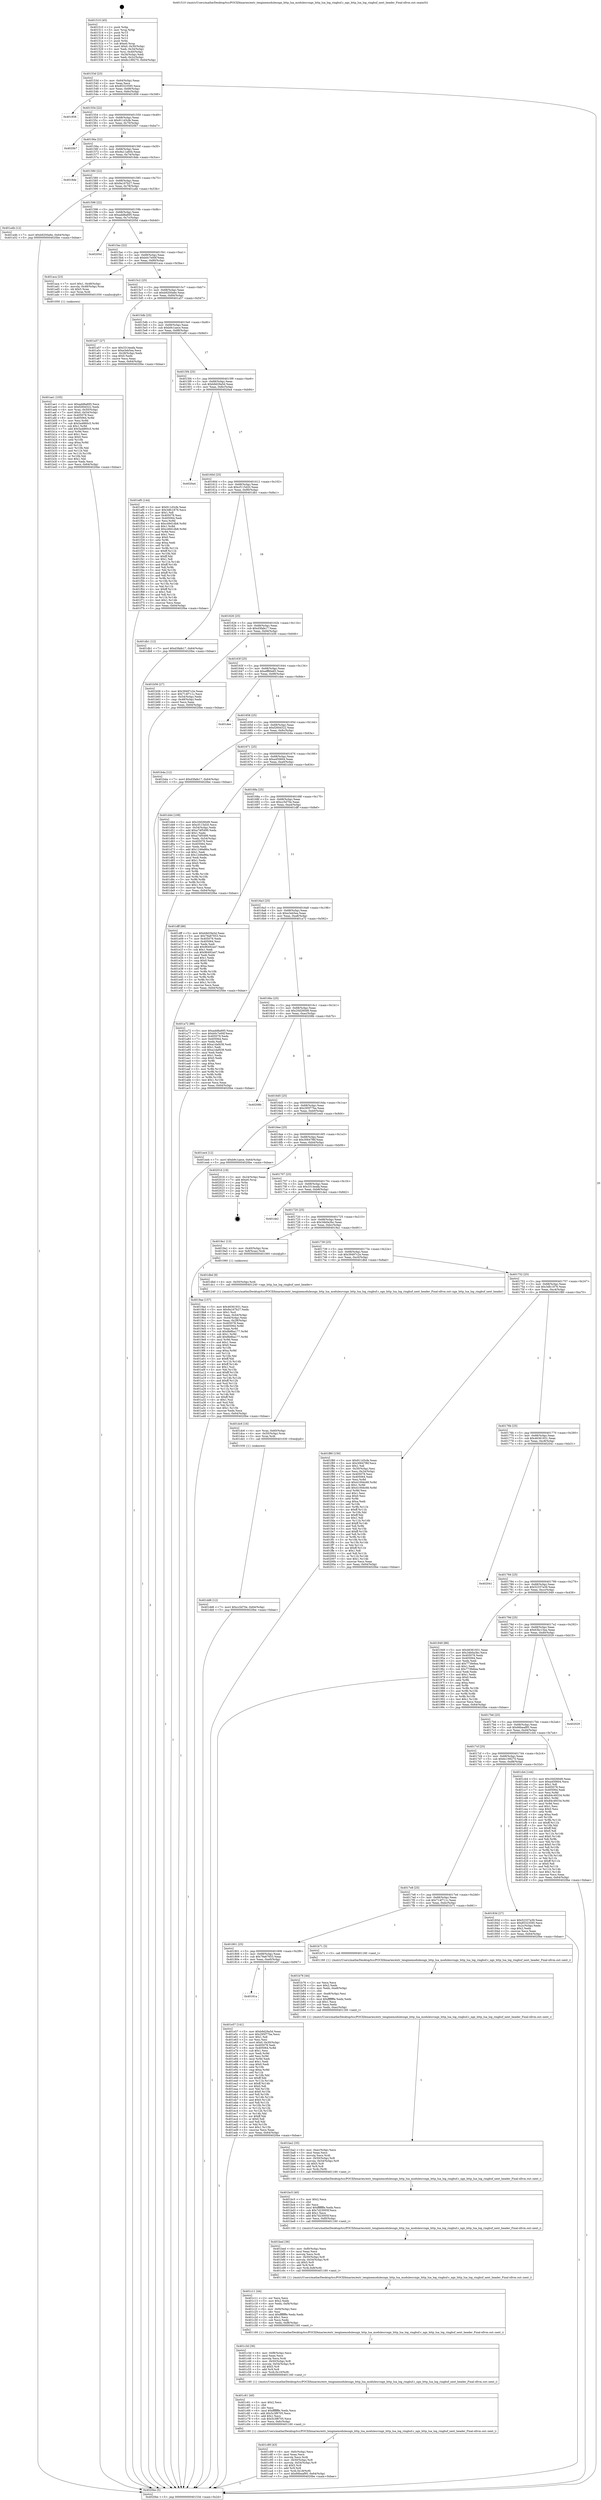 digraph "0x401510" {
  label = "0x401510 (/mnt/c/Users/mathe/Desktop/tcc/POCII/binaries/extr_tenginemodulesngx_http_lua_modulesrcngx_http_lua_log_ringbuf.c_ngx_http_lua_log_ringbuf_next_header_Final-ollvm.out::main(0))"
  labelloc = "t"
  node[shape=record]

  Entry [label="",width=0.3,height=0.3,shape=circle,fillcolor=black,style=filled]
  "0x40153d" [label="{
     0x40153d [23]\l
     | [instrs]\l
     &nbsp;&nbsp;0x40153d \<+3\>: mov -0x64(%rbp),%eax\l
     &nbsp;&nbsp;0x401540 \<+2\>: mov %eax,%ecx\l
     &nbsp;&nbsp;0x401542 \<+6\>: sub $0x85323595,%ecx\l
     &nbsp;&nbsp;0x401548 \<+3\>: mov %eax,-0x68(%rbp)\l
     &nbsp;&nbsp;0x40154b \<+3\>: mov %ecx,-0x6c(%rbp)\l
     &nbsp;&nbsp;0x40154e \<+6\>: je 0000000000401858 \<main+0x348\>\l
  }"]
  "0x401858" [label="{
     0x401858\l
  }", style=dashed]
  "0x401554" [label="{
     0x401554 [22]\l
     | [instrs]\l
     &nbsp;&nbsp;0x401554 \<+5\>: jmp 0000000000401559 \<main+0x49\>\l
     &nbsp;&nbsp;0x401559 \<+3\>: mov -0x68(%rbp),%eax\l
     &nbsp;&nbsp;0x40155c \<+5\>: sub $0x911d3cfe,%eax\l
     &nbsp;&nbsp;0x401561 \<+3\>: mov %eax,-0x70(%rbp)\l
     &nbsp;&nbsp;0x401564 \<+6\>: je 00000000004020b7 \<main+0xba7\>\l
  }"]
  Exit [label="",width=0.3,height=0.3,shape=circle,fillcolor=black,style=filled,peripheries=2]
  "0x4020b7" [label="{
     0x4020b7\l
  }", style=dashed]
  "0x40156a" [label="{
     0x40156a [22]\l
     | [instrs]\l
     &nbsp;&nbsp;0x40156a \<+5\>: jmp 000000000040156f \<main+0x5f\>\l
     &nbsp;&nbsp;0x40156f \<+3\>: mov -0x68(%rbp),%eax\l
     &nbsp;&nbsp;0x401572 \<+5\>: sub $0x9a11a604,%eax\l
     &nbsp;&nbsp;0x401577 \<+3\>: mov %eax,-0x74(%rbp)\l
     &nbsp;&nbsp;0x40157a \<+6\>: je 00000000004018de \<main+0x3ce\>\l
  }"]
  "0x40181a" [label="{
     0x40181a\l
  }", style=dashed]
  "0x4018de" [label="{
     0x4018de\l
  }", style=dashed]
  "0x401580" [label="{
     0x401580 [22]\l
     | [instrs]\l
     &nbsp;&nbsp;0x401580 \<+5\>: jmp 0000000000401585 \<main+0x75\>\l
     &nbsp;&nbsp;0x401585 \<+3\>: mov -0x68(%rbp),%eax\l
     &nbsp;&nbsp;0x401588 \<+5\>: sub $0x9a167b27,%eax\l
     &nbsp;&nbsp;0x40158d \<+3\>: mov %eax,-0x78(%rbp)\l
     &nbsp;&nbsp;0x401590 \<+6\>: je 0000000000401a4b \<main+0x53b\>\l
  }"]
  "0x401e57" [label="{
     0x401e57 [141]\l
     | [instrs]\l
     &nbsp;&nbsp;0x401e57 \<+5\>: mov $0xb9d29a5d,%eax\l
     &nbsp;&nbsp;0x401e5c \<+5\>: mov $0x295f77ba,%ecx\l
     &nbsp;&nbsp;0x401e61 \<+2\>: mov $0x1,%dl\l
     &nbsp;&nbsp;0x401e63 \<+2\>: xor %esi,%esi\l
     &nbsp;&nbsp;0x401e65 \<+7\>: movl $0x0,-0x30(%rbp)\l
     &nbsp;&nbsp;0x401e6c \<+7\>: mov 0x405078,%edi\l
     &nbsp;&nbsp;0x401e73 \<+8\>: mov 0x405064,%r8d\l
     &nbsp;&nbsp;0x401e7b \<+3\>: sub $0x1,%esi\l
     &nbsp;&nbsp;0x401e7e \<+3\>: mov %edi,%r9d\l
     &nbsp;&nbsp;0x401e81 \<+3\>: add %esi,%r9d\l
     &nbsp;&nbsp;0x401e84 \<+4\>: imul %r9d,%edi\l
     &nbsp;&nbsp;0x401e88 \<+3\>: and $0x1,%edi\l
     &nbsp;&nbsp;0x401e8b \<+3\>: cmp $0x0,%edi\l
     &nbsp;&nbsp;0x401e8e \<+4\>: sete %r10b\l
     &nbsp;&nbsp;0x401e92 \<+4\>: cmp $0xa,%r8d\l
     &nbsp;&nbsp;0x401e96 \<+4\>: setl %r11b\l
     &nbsp;&nbsp;0x401e9a \<+3\>: mov %r10b,%bl\l
     &nbsp;&nbsp;0x401e9d \<+3\>: xor $0xff,%bl\l
     &nbsp;&nbsp;0x401ea0 \<+3\>: mov %r11b,%r14b\l
     &nbsp;&nbsp;0x401ea3 \<+4\>: xor $0xff,%r14b\l
     &nbsp;&nbsp;0x401ea7 \<+3\>: xor $0x0,%dl\l
     &nbsp;&nbsp;0x401eaa \<+3\>: mov %bl,%r15b\l
     &nbsp;&nbsp;0x401ead \<+4\>: and $0x0,%r15b\l
     &nbsp;&nbsp;0x401eb1 \<+3\>: and %dl,%r10b\l
     &nbsp;&nbsp;0x401eb4 \<+3\>: mov %r14b,%r12b\l
     &nbsp;&nbsp;0x401eb7 \<+4\>: and $0x0,%r12b\l
     &nbsp;&nbsp;0x401ebb \<+3\>: and %dl,%r11b\l
     &nbsp;&nbsp;0x401ebe \<+3\>: or %r10b,%r15b\l
     &nbsp;&nbsp;0x401ec1 \<+3\>: or %r11b,%r12b\l
     &nbsp;&nbsp;0x401ec4 \<+3\>: xor %r12b,%r15b\l
     &nbsp;&nbsp;0x401ec7 \<+3\>: or %r14b,%bl\l
     &nbsp;&nbsp;0x401eca \<+3\>: xor $0xff,%bl\l
     &nbsp;&nbsp;0x401ecd \<+3\>: or $0x0,%dl\l
     &nbsp;&nbsp;0x401ed0 \<+2\>: and %dl,%bl\l
     &nbsp;&nbsp;0x401ed2 \<+3\>: or %bl,%r15b\l
     &nbsp;&nbsp;0x401ed5 \<+4\>: test $0x1,%r15b\l
     &nbsp;&nbsp;0x401ed9 \<+3\>: cmovne %ecx,%eax\l
     &nbsp;&nbsp;0x401edc \<+3\>: mov %eax,-0x64(%rbp)\l
     &nbsp;&nbsp;0x401edf \<+5\>: jmp 00000000004020be \<main+0xbae\>\l
  }"]
  "0x401a4b" [label="{
     0x401a4b [12]\l
     | [instrs]\l
     &nbsp;&nbsp;0x401a4b \<+7\>: movl $0xb9200a6e,-0x64(%rbp)\l
     &nbsp;&nbsp;0x401a52 \<+5\>: jmp 00000000004020be \<main+0xbae\>\l
  }"]
  "0x401596" [label="{
     0x401596 [22]\l
     | [instrs]\l
     &nbsp;&nbsp;0x401596 \<+5\>: jmp 000000000040159b \<main+0x8b\>\l
     &nbsp;&nbsp;0x40159b \<+3\>: mov -0x68(%rbp),%eax\l
     &nbsp;&nbsp;0x40159e \<+5\>: sub $0xadd8a695,%eax\l
     &nbsp;&nbsp;0x4015a3 \<+3\>: mov %eax,-0x7c(%rbp)\l
     &nbsp;&nbsp;0x4015a6 \<+6\>: je 000000000040205d \<main+0xb4d\>\l
  }"]
  "0x401dd6" [label="{
     0x401dd6 [12]\l
     | [instrs]\l
     &nbsp;&nbsp;0x401dd6 \<+7\>: movl $0xcc5d70e,-0x64(%rbp)\l
     &nbsp;&nbsp;0x401ddd \<+5\>: jmp 00000000004020be \<main+0xbae\>\l
  }"]
  "0x40205d" [label="{
     0x40205d\l
  }", style=dashed]
  "0x4015ac" [label="{
     0x4015ac [22]\l
     | [instrs]\l
     &nbsp;&nbsp;0x4015ac \<+5\>: jmp 00000000004015b1 \<main+0xa1\>\l
     &nbsp;&nbsp;0x4015b1 \<+3\>: mov -0x68(%rbp),%eax\l
     &nbsp;&nbsp;0x4015b4 \<+5\>: sub $0xb0c7e00f,%eax\l
     &nbsp;&nbsp;0x4015b9 \<+3\>: mov %eax,-0x80(%rbp)\l
     &nbsp;&nbsp;0x4015bc \<+6\>: je 0000000000401aca \<main+0x5ba\>\l
  }"]
  "0x401dc6" [label="{
     0x401dc6 [16]\l
     | [instrs]\l
     &nbsp;&nbsp;0x401dc6 \<+4\>: mov %rax,-0x60(%rbp)\l
     &nbsp;&nbsp;0x401dca \<+4\>: mov -0x50(%rbp),%rax\l
     &nbsp;&nbsp;0x401dce \<+3\>: mov %rax,%rdi\l
     &nbsp;&nbsp;0x401dd1 \<+5\>: call 0000000000401030 \<free@plt\>\l
     | [calls]\l
     &nbsp;&nbsp;0x401030 \{1\} (unknown)\l
  }"]
  "0x401aca" [label="{
     0x401aca [23]\l
     | [instrs]\l
     &nbsp;&nbsp;0x401aca \<+7\>: movl $0x1,-0x48(%rbp)\l
     &nbsp;&nbsp;0x401ad1 \<+4\>: movslq -0x48(%rbp),%rax\l
     &nbsp;&nbsp;0x401ad5 \<+4\>: shl $0x5,%rax\l
     &nbsp;&nbsp;0x401ad9 \<+3\>: mov %rax,%rdi\l
     &nbsp;&nbsp;0x401adc \<+5\>: call 0000000000401050 \<malloc@plt\>\l
     | [calls]\l
     &nbsp;&nbsp;0x401050 \{1\} (unknown)\l
  }"]
  "0x4015c2" [label="{
     0x4015c2 [25]\l
     | [instrs]\l
     &nbsp;&nbsp;0x4015c2 \<+5\>: jmp 00000000004015c7 \<main+0xb7\>\l
     &nbsp;&nbsp;0x4015c7 \<+3\>: mov -0x68(%rbp),%eax\l
     &nbsp;&nbsp;0x4015ca \<+5\>: sub $0xb9200a6e,%eax\l
     &nbsp;&nbsp;0x4015cf \<+6\>: mov %eax,-0x84(%rbp)\l
     &nbsp;&nbsp;0x4015d5 \<+6\>: je 0000000000401a57 \<main+0x547\>\l
  }"]
  "0x401c89" [label="{
     0x401c89 [43]\l
     | [instrs]\l
     &nbsp;&nbsp;0x401c89 \<+6\>: mov -0xfc(%rbp),%ecx\l
     &nbsp;&nbsp;0x401c8f \<+3\>: imul %eax,%ecx\l
     &nbsp;&nbsp;0x401c92 \<+3\>: movslq %ecx,%rdi\l
     &nbsp;&nbsp;0x401c95 \<+4\>: mov -0x50(%rbp),%r8\l
     &nbsp;&nbsp;0x401c99 \<+4\>: movslq -0x54(%rbp),%r9\l
     &nbsp;&nbsp;0x401c9d \<+4\>: shl $0x5,%r9\l
     &nbsp;&nbsp;0x401ca1 \<+3\>: add %r9,%r8\l
     &nbsp;&nbsp;0x401ca4 \<+4\>: mov %rdi,0x18(%r8)\l
     &nbsp;&nbsp;0x401ca8 \<+7\>: movl $0x66beaf95,-0x64(%rbp)\l
     &nbsp;&nbsp;0x401caf \<+5\>: jmp 00000000004020be \<main+0xbae\>\l
  }"]
  "0x401a57" [label="{
     0x401a57 [27]\l
     | [instrs]\l
     &nbsp;&nbsp;0x401a57 \<+5\>: mov $0x3314eafa,%eax\l
     &nbsp;&nbsp;0x401a5c \<+5\>: mov $0xe3eb5ea,%ecx\l
     &nbsp;&nbsp;0x401a61 \<+3\>: mov -0x28(%rbp),%edx\l
     &nbsp;&nbsp;0x401a64 \<+3\>: cmp $0x0,%edx\l
     &nbsp;&nbsp;0x401a67 \<+3\>: cmove %ecx,%eax\l
     &nbsp;&nbsp;0x401a6a \<+3\>: mov %eax,-0x64(%rbp)\l
     &nbsp;&nbsp;0x401a6d \<+5\>: jmp 00000000004020be \<main+0xbae\>\l
  }"]
  "0x4015db" [label="{
     0x4015db [25]\l
     | [instrs]\l
     &nbsp;&nbsp;0x4015db \<+5\>: jmp 00000000004015e0 \<main+0xd0\>\l
     &nbsp;&nbsp;0x4015e0 \<+3\>: mov -0x68(%rbp),%eax\l
     &nbsp;&nbsp;0x4015e3 \<+5\>: sub $0xb9c1aece,%eax\l
     &nbsp;&nbsp;0x4015e8 \<+6\>: mov %eax,-0x88(%rbp)\l
     &nbsp;&nbsp;0x4015ee \<+6\>: je 0000000000401ef0 \<main+0x9e0\>\l
  }"]
  "0x401c61" [label="{
     0x401c61 [40]\l
     | [instrs]\l
     &nbsp;&nbsp;0x401c61 \<+5\>: mov $0x2,%ecx\l
     &nbsp;&nbsp;0x401c66 \<+1\>: cltd\l
     &nbsp;&nbsp;0x401c67 \<+2\>: idiv %ecx\l
     &nbsp;&nbsp;0x401c69 \<+6\>: imul $0xfffffffe,%edx,%ecx\l
     &nbsp;&nbsp;0x401c6f \<+6\>: add $0x5c3f8705,%ecx\l
     &nbsp;&nbsp;0x401c75 \<+3\>: add $0x1,%ecx\l
     &nbsp;&nbsp;0x401c78 \<+6\>: sub $0x5c3f8705,%ecx\l
     &nbsp;&nbsp;0x401c7e \<+6\>: mov %ecx,-0xfc(%rbp)\l
     &nbsp;&nbsp;0x401c84 \<+5\>: call 0000000000401160 \<next_i\>\l
     | [calls]\l
     &nbsp;&nbsp;0x401160 \{1\} (/mnt/c/Users/mathe/Desktop/tcc/POCII/binaries/extr_tenginemodulesngx_http_lua_modulesrcngx_http_lua_log_ringbuf.c_ngx_http_lua_log_ringbuf_next_header_Final-ollvm.out::next_i)\l
  }"]
  "0x401ef0" [label="{
     0x401ef0 [144]\l
     | [instrs]\l
     &nbsp;&nbsp;0x401ef0 \<+5\>: mov $0x911d3cfe,%eax\l
     &nbsp;&nbsp;0x401ef5 \<+5\>: mov $0x3dfc1876,%ecx\l
     &nbsp;&nbsp;0x401efa \<+2\>: mov $0x1,%dl\l
     &nbsp;&nbsp;0x401efc \<+7\>: mov 0x405078,%esi\l
     &nbsp;&nbsp;0x401f03 \<+7\>: mov 0x405064,%edi\l
     &nbsp;&nbsp;0x401f0a \<+3\>: mov %esi,%r8d\l
     &nbsp;&nbsp;0x401f0d \<+7\>: sub $0xc49d1db8,%r8d\l
     &nbsp;&nbsp;0x401f14 \<+4\>: sub $0x1,%r8d\l
     &nbsp;&nbsp;0x401f18 \<+7\>: add $0xc49d1db8,%r8d\l
     &nbsp;&nbsp;0x401f1f \<+4\>: imul %r8d,%esi\l
     &nbsp;&nbsp;0x401f23 \<+3\>: and $0x1,%esi\l
     &nbsp;&nbsp;0x401f26 \<+3\>: cmp $0x0,%esi\l
     &nbsp;&nbsp;0x401f29 \<+4\>: sete %r9b\l
     &nbsp;&nbsp;0x401f2d \<+3\>: cmp $0xa,%edi\l
     &nbsp;&nbsp;0x401f30 \<+4\>: setl %r10b\l
     &nbsp;&nbsp;0x401f34 \<+3\>: mov %r9b,%r11b\l
     &nbsp;&nbsp;0x401f37 \<+4\>: xor $0xff,%r11b\l
     &nbsp;&nbsp;0x401f3b \<+3\>: mov %r10b,%bl\l
     &nbsp;&nbsp;0x401f3e \<+3\>: xor $0xff,%bl\l
     &nbsp;&nbsp;0x401f41 \<+3\>: xor $0x1,%dl\l
     &nbsp;&nbsp;0x401f44 \<+3\>: mov %r11b,%r14b\l
     &nbsp;&nbsp;0x401f47 \<+4\>: and $0xff,%r14b\l
     &nbsp;&nbsp;0x401f4b \<+3\>: and %dl,%r9b\l
     &nbsp;&nbsp;0x401f4e \<+3\>: mov %bl,%r15b\l
     &nbsp;&nbsp;0x401f51 \<+4\>: and $0xff,%r15b\l
     &nbsp;&nbsp;0x401f55 \<+3\>: and %dl,%r10b\l
     &nbsp;&nbsp;0x401f58 \<+3\>: or %r9b,%r14b\l
     &nbsp;&nbsp;0x401f5b \<+3\>: or %r10b,%r15b\l
     &nbsp;&nbsp;0x401f5e \<+3\>: xor %r15b,%r14b\l
     &nbsp;&nbsp;0x401f61 \<+3\>: or %bl,%r11b\l
     &nbsp;&nbsp;0x401f64 \<+4\>: xor $0xff,%r11b\l
     &nbsp;&nbsp;0x401f68 \<+3\>: or $0x1,%dl\l
     &nbsp;&nbsp;0x401f6b \<+3\>: and %dl,%r11b\l
     &nbsp;&nbsp;0x401f6e \<+3\>: or %r11b,%r14b\l
     &nbsp;&nbsp;0x401f71 \<+4\>: test $0x1,%r14b\l
     &nbsp;&nbsp;0x401f75 \<+3\>: cmovne %ecx,%eax\l
     &nbsp;&nbsp;0x401f78 \<+3\>: mov %eax,-0x64(%rbp)\l
     &nbsp;&nbsp;0x401f7b \<+5\>: jmp 00000000004020be \<main+0xbae\>\l
  }"]
  "0x4015f4" [label="{
     0x4015f4 [25]\l
     | [instrs]\l
     &nbsp;&nbsp;0x4015f4 \<+5\>: jmp 00000000004015f9 \<main+0xe9\>\l
     &nbsp;&nbsp;0x4015f9 \<+3\>: mov -0x68(%rbp),%eax\l
     &nbsp;&nbsp;0x4015fc \<+5\>: sub $0xb9d29a5d,%eax\l
     &nbsp;&nbsp;0x401601 \<+6\>: mov %eax,-0x8c(%rbp)\l
     &nbsp;&nbsp;0x401607 \<+6\>: je 00000000004020a4 \<main+0xb94\>\l
  }"]
  "0x401c3d" [label="{
     0x401c3d [36]\l
     | [instrs]\l
     &nbsp;&nbsp;0x401c3d \<+6\>: mov -0xf8(%rbp),%ecx\l
     &nbsp;&nbsp;0x401c43 \<+3\>: imul %eax,%ecx\l
     &nbsp;&nbsp;0x401c46 \<+3\>: movslq %ecx,%rdi\l
     &nbsp;&nbsp;0x401c49 \<+4\>: mov -0x50(%rbp),%r8\l
     &nbsp;&nbsp;0x401c4d \<+4\>: movslq -0x54(%rbp),%r9\l
     &nbsp;&nbsp;0x401c51 \<+4\>: shl $0x5,%r9\l
     &nbsp;&nbsp;0x401c55 \<+3\>: add %r9,%r8\l
     &nbsp;&nbsp;0x401c58 \<+4\>: mov %rdi,0x10(%r8)\l
     &nbsp;&nbsp;0x401c5c \<+5\>: call 0000000000401160 \<next_i\>\l
     | [calls]\l
     &nbsp;&nbsp;0x401160 \{1\} (/mnt/c/Users/mathe/Desktop/tcc/POCII/binaries/extr_tenginemodulesngx_http_lua_modulesrcngx_http_lua_log_ringbuf.c_ngx_http_lua_log_ringbuf_next_header_Final-ollvm.out::next_i)\l
  }"]
  "0x4020a4" [label="{
     0x4020a4\l
  }", style=dashed]
  "0x40160d" [label="{
     0x40160d [25]\l
     | [instrs]\l
     &nbsp;&nbsp;0x40160d \<+5\>: jmp 0000000000401612 \<main+0x102\>\l
     &nbsp;&nbsp;0x401612 \<+3\>: mov -0x68(%rbp),%eax\l
     &nbsp;&nbsp;0x401615 \<+5\>: sub $0xcf115d20,%eax\l
     &nbsp;&nbsp;0x40161a \<+6\>: mov %eax,-0x90(%rbp)\l
     &nbsp;&nbsp;0x401620 \<+6\>: je 0000000000401db1 \<main+0x8a1\>\l
  }"]
  "0x401c11" [label="{
     0x401c11 [44]\l
     | [instrs]\l
     &nbsp;&nbsp;0x401c11 \<+2\>: xor %ecx,%ecx\l
     &nbsp;&nbsp;0x401c13 \<+5\>: mov $0x2,%edx\l
     &nbsp;&nbsp;0x401c18 \<+6\>: mov %edx,-0xf4(%rbp)\l
     &nbsp;&nbsp;0x401c1e \<+1\>: cltd\l
     &nbsp;&nbsp;0x401c1f \<+6\>: mov -0xf4(%rbp),%esi\l
     &nbsp;&nbsp;0x401c25 \<+2\>: idiv %esi\l
     &nbsp;&nbsp;0x401c27 \<+6\>: imul $0xfffffffe,%edx,%edx\l
     &nbsp;&nbsp;0x401c2d \<+3\>: sub $0x1,%ecx\l
     &nbsp;&nbsp;0x401c30 \<+2\>: sub %ecx,%edx\l
     &nbsp;&nbsp;0x401c32 \<+6\>: mov %edx,-0xf8(%rbp)\l
     &nbsp;&nbsp;0x401c38 \<+5\>: call 0000000000401160 \<next_i\>\l
     | [calls]\l
     &nbsp;&nbsp;0x401160 \{1\} (/mnt/c/Users/mathe/Desktop/tcc/POCII/binaries/extr_tenginemodulesngx_http_lua_modulesrcngx_http_lua_log_ringbuf.c_ngx_http_lua_log_ringbuf_next_header_Final-ollvm.out::next_i)\l
  }"]
  "0x401db1" [label="{
     0x401db1 [12]\l
     | [instrs]\l
     &nbsp;&nbsp;0x401db1 \<+7\>: movl $0xd3fafe17,-0x64(%rbp)\l
     &nbsp;&nbsp;0x401db8 \<+5\>: jmp 00000000004020be \<main+0xbae\>\l
  }"]
  "0x401626" [label="{
     0x401626 [25]\l
     | [instrs]\l
     &nbsp;&nbsp;0x401626 \<+5\>: jmp 000000000040162b \<main+0x11b\>\l
     &nbsp;&nbsp;0x40162b \<+3\>: mov -0x68(%rbp),%eax\l
     &nbsp;&nbsp;0x40162e \<+5\>: sub $0xd3fafe17,%eax\l
     &nbsp;&nbsp;0x401633 \<+6\>: mov %eax,-0x94(%rbp)\l
     &nbsp;&nbsp;0x401639 \<+6\>: je 0000000000401b56 \<main+0x646\>\l
  }"]
  "0x401bed" [label="{
     0x401bed [36]\l
     | [instrs]\l
     &nbsp;&nbsp;0x401bed \<+6\>: mov -0xf0(%rbp),%ecx\l
     &nbsp;&nbsp;0x401bf3 \<+3\>: imul %eax,%ecx\l
     &nbsp;&nbsp;0x401bf6 \<+3\>: movslq %ecx,%rdi\l
     &nbsp;&nbsp;0x401bf9 \<+4\>: mov -0x50(%rbp),%r8\l
     &nbsp;&nbsp;0x401bfd \<+4\>: movslq -0x54(%rbp),%r9\l
     &nbsp;&nbsp;0x401c01 \<+4\>: shl $0x5,%r9\l
     &nbsp;&nbsp;0x401c05 \<+3\>: add %r9,%r8\l
     &nbsp;&nbsp;0x401c08 \<+4\>: mov %rdi,0x8(%r8)\l
     &nbsp;&nbsp;0x401c0c \<+5\>: call 0000000000401160 \<next_i\>\l
     | [calls]\l
     &nbsp;&nbsp;0x401160 \{1\} (/mnt/c/Users/mathe/Desktop/tcc/POCII/binaries/extr_tenginemodulesngx_http_lua_modulesrcngx_http_lua_log_ringbuf.c_ngx_http_lua_log_ringbuf_next_header_Final-ollvm.out::next_i)\l
  }"]
  "0x401b56" [label="{
     0x401b56 [27]\l
     | [instrs]\l
     &nbsp;&nbsp;0x401b56 \<+5\>: mov $0x39497c2e,%eax\l
     &nbsp;&nbsp;0x401b5b \<+5\>: mov $0x714f711c,%ecx\l
     &nbsp;&nbsp;0x401b60 \<+3\>: mov -0x54(%rbp),%edx\l
     &nbsp;&nbsp;0x401b63 \<+3\>: cmp -0x48(%rbp),%edx\l
     &nbsp;&nbsp;0x401b66 \<+3\>: cmovl %ecx,%eax\l
     &nbsp;&nbsp;0x401b69 \<+3\>: mov %eax,-0x64(%rbp)\l
     &nbsp;&nbsp;0x401b6c \<+5\>: jmp 00000000004020be \<main+0xbae\>\l
  }"]
  "0x40163f" [label="{
     0x40163f [25]\l
     | [instrs]\l
     &nbsp;&nbsp;0x40163f \<+5\>: jmp 0000000000401644 \<main+0x134\>\l
     &nbsp;&nbsp;0x401644 \<+3\>: mov -0x68(%rbp),%eax\l
     &nbsp;&nbsp;0x401647 \<+5\>: sub $0xeff80e65,%eax\l
     &nbsp;&nbsp;0x40164c \<+6\>: mov %eax,-0x98(%rbp)\l
     &nbsp;&nbsp;0x401652 \<+6\>: je 0000000000401dee \<main+0x8de\>\l
  }"]
  "0x401bc5" [label="{
     0x401bc5 [40]\l
     | [instrs]\l
     &nbsp;&nbsp;0x401bc5 \<+5\>: mov $0x2,%ecx\l
     &nbsp;&nbsp;0x401bca \<+1\>: cltd\l
     &nbsp;&nbsp;0x401bcb \<+2\>: idiv %ecx\l
     &nbsp;&nbsp;0x401bcd \<+6\>: imul $0xfffffffe,%edx,%ecx\l
     &nbsp;&nbsp;0x401bd3 \<+6\>: sub $0x7d23005f,%ecx\l
     &nbsp;&nbsp;0x401bd9 \<+3\>: add $0x1,%ecx\l
     &nbsp;&nbsp;0x401bdc \<+6\>: add $0x7d23005f,%ecx\l
     &nbsp;&nbsp;0x401be2 \<+6\>: mov %ecx,-0xf0(%rbp)\l
     &nbsp;&nbsp;0x401be8 \<+5\>: call 0000000000401160 \<next_i\>\l
     | [calls]\l
     &nbsp;&nbsp;0x401160 \{1\} (/mnt/c/Users/mathe/Desktop/tcc/POCII/binaries/extr_tenginemodulesngx_http_lua_modulesrcngx_http_lua_log_ringbuf.c_ngx_http_lua_log_ringbuf_next_header_Final-ollvm.out::next_i)\l
  }"]
  "0x401dee" [label="{
     0x401dee\l
  }", style=dashed]
  "0x401658" [label="{
     0x401658 [25]\l
     | [instrs]\l
     &nbsp;&nbsp;0x401658 \<+5\>: jmp 000000000040165d \<main+0x14d\>\l
     &nbsp;&nbsp;0x40165d \<+3\>: mov -0x68(%rbp),%eax\l
     &nbsp;&nbsp;0x401660 \<+5\>: sub $0xf260d322,%eax\l
     &nbsp;&nbsp;0x401665 \<+6\>: mov %eax,-0x9c(%rbp)\l
     &nbsp;&nbsp;0x40166b \<+6\>: je 0000000000401b4a \<main+0x63a\>\l
  }"]
  "0x401ba2" [label="{
     0x401ba2 [35]\l
     | [instrs]\l
     &nbsp;&nbsp;0x401ba2 \<+6\>: mov -0xec(%rbp),%ecx\l
     &nbsp;&nbsp;0x401ba8 \<+3\>: imul %eax,%ecx\l
     &nbsp;&nbsp;0x401bab \<+3\>: movslq %ecx,%rdi\l
     &nbsp;&nbsp;0x401bae \<+4\>: mov -0x50(%rbp),%r8\l
     &nbsp;&nbsp;0x401bb2 \<+4\>: movslq -0x54(%rbp),%r9\l
     &nbsp;&nbsp;0x401bb6 \<+4\>: shl $0x5,%r9\l
     &nbsp;&nbsp;0x401bba \<+3\>: add %r9,%r8\l
     &nbsp;&nbsp;0x401bbd \<+3\>: mov %rdi,(%r8)\l
     &nbsp;&nbsp;0x401bc0 \<+5\>: call 0000000000401160 \<next_i\>\l
     | [calls]\l
     &nbsp;&nbsp;0x401160 \{1\} (/mnt/c/Users/mathe/Desktop/tcc/POCII/binaries/extr_tenginemodulesngx_http_lua_modulesrcngx_http_lua_log_ringbuf.c_ngx_http_lua_log_ringbuf_next_header_Final-ollvm.out::next_i)\l
  }"]
  "0x401b4a" [label="{
     0x401b4a [12]\l
     | [instrs]\l
     &nbsp;&nbsp;0x401b4a \<+7\>: movl $0xd3fafe17,-0x64(%rbp)\l
     &nbsp;&nbsp;0x401b51 \<+5\>: jmp 00000000004020be \<main+0xbae\>\l
  }"]
  "0x401671" [label="{
     0x401671 [25]\l
     | [instrs]\l
     &nbsp;&nbsp;0x401671 \<+5\>: jmp 0000000000401676 \<main+0x166\>\l
     &nbsp;&nbsp;0x401676 \<+3\>: mov -0x68(%rbp),%eax\l
     &nbsp;&nbsp;0x401679 \<+5\>: sub $0xa450604,%eax\l
     &nbsp;&nbsp;0x40167e \<+6\>: mov %eax,-0xa0(%rbp)\l
     &nbsp;&nbsp;0x401684 \<+6\>: je 0000000000401d44 \<main+0x834\>\l
  }"]
  "0x401b76" [label="{
     0x401b76 [44]\l
     | [instrs]\l
     &nbsp;&nbsp;0x401b76 \<+2\>: xor %ecx,%ecx\l
     &nbsp;&nbsp;0x401b78 \<+5\>: mov $0x2,%edx\l
     &nbsp;&nbsp;0x401b7d \<+6\>: mov %edx,-0xe8(%rbp)\l
     &nbsp;&nbsp;0x401b83 \<+1\>: cltd\l
     &nbsp;&nbsp;0x401b84 \<+6\>: mov -0xe8(%rbp),%esi\l
     &nbsp;&nbsp;0x401b8a \<+2\>: idiv %esi\l
     &nbsp;&nbsp;0x401b8c \<+6\>: imul $0xfffffffe,%edx,%edx\l
     &nbsp;&nbsp;0x401b92 \<+3\>: sub $0x1,%ecx\l
     &nbsp;&nbsp;0x401b95 \<+2\>: sub %ecx,%edx\l
     &nbsp;&nbsp;0x401b97 \<+6\>: mov %edx,-0xec(%rbp)\l
     &nbsp;&nbsp;0x401b9d \<+5\>: call 0000000000401160 \<next_i\>\l
     | [calls]\l
     &nbsp;&nbsp;0x401160 \{1\} (/mnt/c/Users/mathe/Desktop/tcc/POCII/binaries/extr_tenginemodulesngx_http_lua_modulesrcngx_http_lua_log_ringbuf.c_ngx_http_lua_log_ringbuf_next_header_Final-ollvm.out::next_i)\l
  }"]
  "0x401d44" [label="{
     0x401d44 [109]\l
     | [instrs]\l
     &nbsp;&nbsp;0x401d44 \<+5\>: mov $0x20d260d9,%eax\l
     &nbsp;&nbsp;0x401d49 \<+5\>: mov $0xcf115d20,%ecx\l
     &nbsp;&nbsp;0x401d4e \<+3\>: mov -0x54(%rbp),%edx\l
     &nbsp;&nbsp;0x401d51 \<+6\>: add $0xa74f5499,%edx\l
     &nbsp;&nbsp;0x401d57 \<+3\>: add $0x1,%edx\l
     &nbsp;&nbsp;0x401d5a \<+6\>: sub $0xa74f5499,%edx\l
     &nbsp;&nbsp;0x401d60 \<+3\>: mov %edx,-0x54(%rbp)\l
     &nbsp;&nbsp;0x401d63 \<+7\>: mov 0x405078,%edx\l
     &nbsp;&nbsp;0x401d6a \<+7\>: mov 0x405064,%esi\l
     &nbsp;&nbsp;0x401d71 \<+2\>: mov %edx,%edi\l
     &nbsp;&nbsp;0x401d73 \<+6\>: add $0x1246e86a,%edi\l
     &nbsp;&nbsp;0x401d79 \<+3\>: sub $0x1,%edi\l
     &nbsp;&nbsp;0x401d7c \<+6\>: sub $0x1246e86a,%edi\l
     &nbsp;&nbsp;0x401d82 \<+3\>: imul %edi,%edx\l
     &nbsp;&nbsp;0x401d85 \<+3\>: and $0x1,%edx\l
     &nbsp;&nbsp;0x401d88 \<+3\>: cmp $0x0,%edx\l
     &nbsp;&nbsp;0x401d8b \<+4\>: sete %r8b\l
     &nbsp;&nbsp;0x401d8f \<+3\>: cmp $0xa,%esi\l
     &nbsp;&nbsp;0x401d92 \<+4\>: setl %r9b\l
     &nbsp;&nbsp;0x401d96 \<+3\>: mov %r8b,%r10b\l
     &nbsp;&nbsp;0x401d99 \<+3\>: and %r9b,%r10b\l
     &nbsp;&nbsp;0x401d9c \<+3\>: xor %r9b,%r8b\l
     &nbsp;&nbsp;0x401d9f \<+3\>: or %r8b,%r10b\l
     &nbsp;&nbsp;0x401da2 \<+4\>: test $0x1,%r10b\l
     &nbsp;&nbsp;0x401da6 \<+3\>: cmovne %ecx,%eax\l
     &nbsp;&nbsp;0x401da9 \<+3\>: mov %eax,-0x64(%rbp)\l
     &nbsp;&nbsp;0x401dac \<+5\>: jmp 00000000004020be \<main+0xbae\>\l
  }"]
  "0x40168a" [label="{
     0x40168a [25]\l
     | [instrs]\l
     &nbsp;&nbsp;0x40168a \<+5\>: jmp 000000000040168f \<main+0x17f\>\l
     &nbsp;&nbsp;0x40168f \<+3\>: mov -0x68(%rbp),%eax\l
     &nbsp;&nbsp;0x401692 \<+5\>: sub $0xcc5d70e,%eax\l
     &nbsp;&nbsp;0x401697 \<+6\>: mov %eax,-0xa4(%rbp)\l
     &nbsp;&nbsp;0x40169d \<+6\>: je 0000000000401dff \<main+0x8ef\>\l
  }"]
  "0x401801" [label="{
     0x401801 [25]\l
     | [instrs]\l
     &nbsp;&nbsp;0x401801 \<+5\>: jmp 0000000000401806 \<main+0x2f6\>\l
     &nbsp;&nbsp;0x401806 \<+3\>: mov -0x68(%rbp),%eax\l
     &nbsp;&nbsp;0x401809 \<+5\>: sub $0x79a67653,%eax\l
     &nbsp;&nbsp;0x40180e \<+6\>: mov %eax,-0xe0(%rbp)\l
     &nbsp;&nbsp;0x401814 \<+6\>: je 0000000000401e57 \<main+0x947\>\l
  }"]
  "0x401dff" [label="{
     0x401dff [88]\l
     | [instrs]\l
     &nbsp;&nbsp;0x401dff \<+5\>: mov $0xb9d29a5d,%eax\l
     &nbsp;&nbsp;0x401e04 \<+5\>: mov $0x79a67653,%ecx\l
     &nbsp;&nbsp;0x401e09 \<+7\>: mov 0x405078,%edx\l
     &nbsp;&nbsp;0x401e10 \<+7\>: mov 0x405064,%esi\l
     &nbsp;&nbsp;0x401e17 \<+2\>: mov %edx,%edi\l
     &nbsp;&nbsp;0x401e19 \<+6\>: add $0x96492a47,%edi\l
     &nbsp;&nbsp;0x401e1f \<+3\>: sub $0x1,%edi\l
     &nbsp;&nbsp;0x401e22 \<+6\>: sub $0x96492a47,%edi\l
     &nbsp;&nbsp;0x401e28 \<+3\>: imul %edi,%edx\l
     &nbsp;&nbsp;0x401e2b \<+3\>: and $0x1,%edx\l
     &nbsp;&nbsp;0x401e2e \<+3\>: cmp $0x0,%edx\l
     &nbsp;&nbsp;0x401e31 \<+4\>: sete %r8b\l
     &nbsp;&nbsp;0x401e35 \<+3\>: cmp $0xa,%esi\l
     &nbsp;&nbsp;0x401e38 \<+4\>: setl %r9b\l
     &nbsp;&nbsp;0x401e3c \<+3\>: mov %r8b,%r10b\l
     &nbsp;&nbsp;0x401e3f \<+3\>: and %r9b,%r10b\l
     &nbsp;&nbsp;0x401e42 \<+3\>: xor %r9b,%r8b\l
     &nbsp;&nbsp;0x401e45 \<+3\>: or %r8b,%r10b\l
     &nbsp;&nbsp;0x401e48 \<+4\>: test $0x1,%r10b\l
     &nbsp;&nbsp;0x401e4c \<+3\>: cmovne %ecx,%eax\l
     &nbsp;&nbsp;0x401e4f \<+3\>: mov %eax,-0x64(%rbp)\l
     &nbsp;&nbsp;0x401e52 \<+5\>: jmp 00000000004020be \<main+0xbae\>\l
  }"]
  "0x4016a3" [label="{
     0x4016a3 [25]\l
     | [instrs]\l
     &nbsp;&nbsp;0x4016a3 \<+5\>: jmp 00000000004016a8 \<main+0x198\>\l
     &nbsp;&nbsp;0x4016a8 \<+3\>: mov -0x68(%rbp),%eax\l
     &nbsp;&nbsp;0x4016ab \<+5\>: sub $0xe3eb5ea,%eax\l
     &nbsp;&nbsp;0x4016b0 \<+6\>: mov %eax,-0xa8(%rbp)\l
     &nbsp;&nbsp;0x4016b6 \<+6\>: je 0000000000401a72 \<main+0x562\>\l
  }"]
  "0x401b71" [label="{
     0x401b71 [5]\l
     | [instrs]\l
     &nbsp;&nbsp;0x401b71 \<+5\>: call 0000000000401160 \<next_i\>\l
     | [calls]\l
     &nbsp;&nbsp;0x401160 \{1\} (/mnt/c/Users/mathe/Desktop/tcc/POCII/binaries/extr_tenginemodulesngx_http_lua_modulesrcngx_http_lua_log_ringbuf.c_ngx_http_lua_log_ringbuf_next_header_Final-ollvm.out::next_i)\l
  }"]
  "0x401a72" [label="{
     0x401a72 [88]\l
     | [instrs]\l
     &nbsp;&nbsp;0x401a72 \<+5\>: mov $0xadd8a695,%eax\l
     &nbsp;&nbsp;0x401a77 \<+5\>: mov $0xb0c7e00f,%ecx\l
     &nbsp;&nbsp;0x401a7c \<+7\>: mov 0x405078,%edx\l
     &nbsp;&nbsp;0x401a83 \<+7\>: mov 0x405064,%esi\l
     &nbsp;&nbsp;0x401a8a \<+2\>: mov %edx,%edi\l
     &nbsp;&nbsp;0x401a8c \<+6\>: add $0xa1daf438,%edi\l
     &nbsp;&nbsp;0x401a92 \<+3\>: sub $0x1,%edi\l
     &nbsp;&nbsp;0x401a95 \<+6\>: sub $0xa1daf438,%edi\l
     &nbsp;&nbsp;0x401a9b \<+3\>: imul %edi,%edx\l
     &nbsp;&nbsp;0x401a9e \<+3\>: and $0x1,%edx\l
     &nbsp;&nbsp;0x401aa1 \<+3\>: cmp $0x0,%edx\l
     &nbsp;&nbsp;0x401aa4 \<+4\>: sete %r8b\l
     &nbsp;&nbsp;0x401aa8 \<+3\>: cmp $0xa,%esi\l
     &nbsp;&nbsp;0x401aab \<+4\>: setl %r9b\l
     &nbsp;&nbsp;0x401aaf \<+3\>: mov %r8b,%r10b\l
     &nbsp;&nbsp;0x401ab2 \<+3\>: and %r9b,%r10b\l
     &nbsp;&nbsp;0x401ab5 \<+3\>: xor %r9b,%r8b\l
     &nbsp;&nbsp;0x401ab8 \<+3\>: or %r8b,%r10b\l
     &nbsp;&nbsp;0x401abb \<+4\>: test $0x1,%r10b\l
     &nbsp;&nbsp;0x401abf \<+3\>: cmovne %ecx,%eax\l
     &nbsp;&nbsp;0x401ac2 \<+3\>: mov %eax,-0x64(%rbp)\l
     &nbsp;&nbsp;0x401ac5 \<+5\>: jmp 00000000004020be \<main+0xbae\>\l
  }"]
  "0x4016bc" [label="{
     0x4016bc [25]\l
     | [instrs]\l
     &nbsp;&nbsp;0x4016bc \<+5\>: jmp 00000000004016c1 \<main+0x1b1\>\l
     &nbsp;&nbsp;0x4016c1 \<+3\>: mov -0x68(%rbp),%eax\l
     &nbsp;&nbsp;0x4016c4 \<+5\>: sub $0x20d260d9,%eax\l
     &nbsp;&nbsp;0x4016c9 \<+6\>: mov %eax,-0xac(%rbp)\l
     &nbsp;&nbsp;0x4016cf \<+6\>: je 000000000040208b \<main+0xb7b\>\l
  }"]
  "0x401ae1" [label="{
     0x401ae1 [105]\l
     | [instrs]\l
     &nbsp;&nbsp;0x401ae1 \<+5\>: mov $0xadd8a695,%ecx\l
     &nbsp;&nbsp;0x401ae6 \<+5\>: mov $0xf260d322,%edx\l
     &nbsp;&nbsp;0x401aeb \<+4\>: mov %rax,-0x50(%rbp)\l
     &nbsp;&nbsp;0x401aef \<+7\>: movl $0x0,-0x54(%rbp)\l
     &nbsp;&nbsp;0x401af6 \<+7\>: mov 0x405078,%esi\l
     &nbsp;&nbsp;0x401afd \<+8\>: mov 0x405064,%r8d\l
     &nbsp;&nbsp;0x401b05 \<+3\>: mov %esi,%r9d\l
     &nbsp;&nbsp;0x401b08 \<+7\>: sub $0x5a4860c5,%r9d\l
     &nbsp;&nbsp;0x401b0f \<+4\>: sub $0x1,%r9d\l
     &nbsp;&nbsp;0x401b13 \<+7\>: add $0x5a4860c5,%r9d\l
     &nbsp;&nbsp;0x401b1a \<+4\>: imul %r9d,%esi\l
     &nbsp;&nbsp;0x401b1e \<+3\>: and $0x1,%esi\l
     &nbsp;&nbsp;0x401b21 \<+3\>: cmp $0x0,%esi\l
     &nbsp;&nbsp;0x401b24 \<+4\>: sete %r10b\l
     &nbsp;&nbsp;0x401b28 \<+4\>: cmp $0xa,%r8d\l
     &nbsp;&nbsp;0x401b2c \<+4\>: setl %r11b\l
     &nbsp;&nbsp;0x401b30 \<+3\>: mov %r10b,%bl\l
     &nbsp;&nbsp;0x401b33 \<+3\>: and %r11b,%bl\l
     &nbsp;&nbsp;0x401b36 \<+3\>: xor %r11b,%r10b\l
     &nbsp;&nbsp;0x401b39 \<+3\>: or %r10b,%bl\l
     &nbsp;&nbsp;0x401b3c \<+3\>: test $0x1,%bl\l
     &nbsp;&nbsp;0x401b3f \<+3\>: cmovne %edx,%ecx\l
     &nbsp;&nbsp;0x401b42 \<+3\>: mov %ecx,-0x64(%rbp)\l
     &nbsp;&nbsp;0x401b45 \<+5\>: jmp 00000000004020be \<main+0xbae\>\l
  }"]
  "0x40208b" [label="{
     0x40208b\l
  }", style=dashed]
  "0x4016d5" [label="{
     0x4016d5 [25]\l
     | [instrs]\l
     &nbsp;&nbsp;0x4016d5 \<+5\>: jmp 00000000004016da \<main+0x1ca\>\l
     &nbsp;&nbsp;0x4016da \<+3\>: mov -0x68(%rbp),%eax\l
     &nbsp;&nbsp;0x4016dd \<+5\>: sub $0x295f77ba,%eax\l
     &nbsp;&nbsp;0x4016e2 \<+6\>: mov %eax,-0xb0(%rbp)\l
     &nbsp;&nbsp;0x4016e8 \<+6\>: je 0000000000401ee4 \<main+0x9d4\>\l
  }"]
  "0x4019ae" [label="{
     0x4019ae [157]\l
     | [instrs]\l
     &nbsp;&nbsp;0x4019ae \<+5\>: mov $0x46361931,%ecx\l
     &nbsp;&nbsp;0x4019b3 \<+5\>: mov $0x9a167b27,%edx\l
     &nbsp;&nbsp;0x4019b8 \<+3\>: mov $0x1,%sil\l
     &nbsp;&nbsp;0x4019bb \<+3\>: mov %eax,-0x44(%rbp)\l
     &nbsp;&nbsp;0x4019be \<+3\>: mov -0x44(%rbp),%eax\l
     &nbsp;&nbsp;0x4019c1 \<+3\>: mov %eax,-0x28(%rbp)\l
     &nbsp;&nbsp;0x4019c4 \<+7\>: mov 0x405078,%eax\l
     &nbsp;&nbsp;0x4019cb \<+8\>: mov 0x405064,%r8d\l
     &nbsp;&nbsp;0x4019d3 \<+3\>: mov %eax,%r9d\l
     &nbsp;&nbsp;0x4019d6 \<+7\>: sub $0x8b8ba177,%r9d\l
     &nbsp;&nbsp;0x4019dd \<+4\>: sub $0x1,%r9d\l
     &nbsp;&nbsp;0x4019e1 \<+7\>: add $0x8b8ba177,%r9d\l
     &nbsp;&nbsp;0x4019e8 \<+4\>: imul %r9d,%eax\l
     &nbsp;&nbsp;0x4019ec \<+3\>: and $0x1,%eax\l
     &nbsp;&nbsp;0x4019ef \<+3\>: cmp $0x0,%eax\l
     &nbsp;&nbsp;0x4019f2 \<+4\>: sete %r10b\l
     &nbsp;&nbsp;0x4019f6 \<+4\>: cmp $0xa,%r8d\l
     &nbsp;&nbsp;0x4019fa \<+4\>: setl %r11b\l
     &nbsp;&nbsp;0x4019fe \<+3\>: mov %r10b,%bl\l
     &nbsp;&nbsp;0x401a01 \<+3\>: xor $0xff,%bl\l
     &nbsp;&nbsp;0x401a04 \<+3\>: mov %r11b,%r14b\l
     &nbsp;&nbsp;0x401a07 \<+4\>: xor $0xff,%r14b\l
     &nbsp;&nbsp;0x401a0b \<+4\>: xor $0x1,%sil\l
     &nbsp;&nbsp;0x401a0f \<+3\>: mov %bl,%r15b\l
     &nbsp;&nbsp;0x401a12 \<+4\>: and $0xff,%r15b\l
     &nbsp;&nbsp;0x401a16 \<+3\>: and %sil,%r10b\l
     &nbsp;&nbsp;0x401a19 \<+3\>: mov %r14b,%r12b\l
     &nbsp;&nbsp;0x401a1c \<+4\>: and $0xff,%r12b\l
     &nbsp;&nbsp;0x401a20 \<+3\>: and %sil,%r11b\l
     &nbsp;&nbsp;0x401a23 \<+3\>: or %r10b,%r15b\l
     &nbsp;&nbsp;0x401a26 \<+3\>: or %r11b,%r12b\l
     &nbsp;&nbsp;0x401a29 \<+3\>: xor %r12b,%r15b\l
     &nbsp;&nbsp;0x401a2c \<+3\>: or %r14b,%bl\l
     &nbsp;&nbsp;0x401a2f \<+3\>: xor $0xff,%bl\l
     &nbsp;&nbsp;0x401a32 \<+4\>: or $0x1,%sil\l
     &nbsp;&nbsp;0x401a36 \<+3\>: and %sil,%bl\l
     &nbsp;&nbsp;0x401a39 \<+3\>: or %bl,%r15b\l
     &nbsp;&nbsp;0x401a3c \<+4\>: test $0x1,%r15b\l
     &nbsp;&nbsp;0x401a40 \<+3\>: cmovne %edx,%ecx\l
     &nbsp;&nbsp;0x401a43 \<+3\>: mov %ecx,-0x64(%rbp)\l
     &nbsp;&nbsp;0x401a46 \<+5\>: jmp 00000000004020be \<main+0xbae\>\l
  }"]
  "0x401ee4" [label="{
     0x401ee4 [12]\l
     | [instrs]\l
     &nbsp;&nbsp;0x401ee4 \<+7\>: movl $0xb9c1aece,-0x64(%rbp)\l
     &nbsp;&nbsp;0x401eeb \<+5\>: jmp 00000000004020be \<main+0xbae\>\l
  }"]
  "0x4016ee" [label="{
     0x4016ee [25]\l
     | [instrs]\l
     &nbsp;&nbsp;0x4016ee \<+5\>: jmp 00000000004016f3 \<main+0x1e3\>\l
     &nbsp;&nbsp;0x4016f3 \<+3\>: mov -0x68(%rbp),%eax\l
     &nbsp;&nbsp;0x4016f6 \<+5\>: sub $0x30647f6f,%eax\l
     &nbsp;&nbsp;0x4016fb \<+6\>: mov %eax,-0xb4(%rbp)\l
     &nbsp;&nbsp;0x401701 \<+6\>: je 0000000000402016 \<main+0xb06\>\l
  }"]
  "0x401510" [label="{
     0x401510 [45]\l
     | [instrs]\l
     &nbsp;&nbsp;0x401510 \<+1\>: push %rbp\l
     &nbsp;&nbsp;0x401511 \<+3\>: mov %rsp,%rbp\l
     &nbsp;&nbsp;0x401514 \<+2\>: push %r15\l
     &nbsp;&nbsp;0x401516 \<+2\>: push %r14\l
     &nbsp;&nbsp;0x401518 \<+2\>: push %r12\l
     &nbsp;&nbsp;0x40151a \<+1\>: push %rbx\l
     &nbsp;&nbsp;0x40151b \<+7\>: sub $0xe0,%rsp\l
     &nbsp;&nbsp;0x401522 \<+7\>: movl $0x0,-0x30(%rbp)\l
     &nbsp;&nbsp;0x401529 \<+3\>: mov %edi,-0x34(%rbp)\l
     &nbsp;&nbsp;0x40152c \<+4\>: mov %rsi,-0x40(%rbp)\l
     &nbsp;&nbsp;0x401530 \<+3\>: mov -0x34(%rbp),%edi\l
     &nbsp;&nbsp;0x401533 \<+3\>: mov %edi,-0x2c(%rbp)\l
     &nbsp;&nbsp;0x401536 \<+7\>: movl $0x6c199270,-0x64(%rbp)\l
  }"]
  "0x402016" [label="{
     0x402016 [19]\l
     | [instrs]\l
     &nbsp;&nbsp;0x402016 \<+3\>: mov -0x24(%rbp),%eax\l
     &nbsp;&nbsp;0x402019 \<+7\>: add $0xe0,%rsp\l
     &nbsp;&nbsp;0x402020 \<+1\>: pop %rbx\l
     &nbsp;&nbsp;0x402021 \<+2\>: pop %r12\l
     &nbsp;&nbsp;0x402023 \<+2\>: pop %r14\l
     &nbsp;&nbsp;0x402025 \<+2\>: pop %r15\l
     &nbsp;&nbsp;0x402027 \<+1\>: pop %rbp\l
     &nbsp;&nbsp;0x402028 \<+1\>: ret\l
  }"]
  "0x401707" [label="{
     0x401707 [25]\l
     | [instrs]\l
     &nbsp;&nbsp;0x401707 \<+5\>: jmp 000000000040170c \<main+0x1fc\>\l
     &nbsp;&nbsp;0x40170c \<+3\>: mov -0x68(%rbp),%eax\l
     &nbsp;&nbsp;0x40170f \<+5\>: sub $0x3314eafa,%eax\l
     &nbsp;&nbsp;0x401714 \<+6\>: mov %eax,-0xb8(%rbp)\l
     &nbsp;&nbsp;0x40171a \<+6\>: je 0000000000401de2 \<main+0x8d2\>\l
  }"]
  "0x4020be" [label="{
     0x4020be [5]\l
     | [instrs]\l
     &nbsp;&nbsp;0x4020be \<+5\>: jmp 000000000040153d \<main+0x2d\>\l
  }"]
  "0x401de2" [label="{
     0x401de2\l
  }", style=dashed]
  "0x401720" [label="{
     0x401720 [25]\l
     | [instrs]\l
     &nbsp;&nbsp;0x401720 \<+5\>: jmp 0000000000401725 \<main+0x215\>\l
     &nbsp;&nbsp;0x401725 \<+3\>: mov -0x68(%rbp),%eax\l
     &nbsp;&nbsp;0x401728 \<+5\>: sub $0x34b0a3bc,%eax\l
     &nbsp;&nbsp;0x40172d \<+6\>: mov %eax,-0xbc(%rbp)\l
     &nbsp;&nbsp;0x401733 \<+6\>: je 00000000004019a1 \<main+0x491\>\l
  }"]
  "0x4017e8" [label="{
     0x4017e8 [25]\l
     | [instrs]\l
     &nbsp;&nbsp;0x4017e8 \<+5\>: jmp 00000000004017ed \<main+0x2dd\>\l
     &nbsp;&nbsp;0x4017ed \<+3\>: mov -0x68(%rbp),%eax\l
     &nbsp;&nbsp;0x4017f0 \<+5\>: sub $0x714f711c,%eax\l
     &nbsp;&nbsp;0x4017f5 \<+6\>: mov %eax,-0xdc(%rbp)\l
     &nbsp;&nbsp;0x4017fb \<+6\>: je 0000000000401b71 \<main+0x661\>\l
  }"]
  "0x4019a1" [label="{
     0x4019a1 [13]\l
     | [instrs]\l
     &nbsp;&nbsp;0x4019a1 \<+4\>: mov -0x40(%rbp),%rax\l
     &nbsp;&nbsp;0x4019a5 \<+4\>: mov 0x8(%rax),%rdi\l
     &nbsp;&nbsp;0x4019a9 \<+5\>: call 0000000000401060 \<atoi@plt\>\l
     | [calls]\l
     &nbsp;&nbsp;0x401060 \{1\} (unknown)\l
  }"]
  "0x401739" [label="{
     0x401739 [25]\l
     | [instrs]\l
     &nbsp;&nbsp;0x401739 \<+5\>: jmp 000000000040173e \<main+0x22e\>\l
     &nbsp;&nbsp;0x40173e \<+3\>: mov -0x68(%rbp),%eax\l
     &nbsp;&nbsp;0x401741 \<+5\>: sub $0x39497c2e,%eax\l
     &nbsp;&nbsp;0x401746 \<+6\>: mov %eax,-0xc0(%rbp)\l
     &nbsp;&nbsp;0x40174c \<+6\>: je 0000000000401dbd \<main+0x8ad\>\l
  }"]
  "0x40183d" [label="{
     0x40183d [27]\l
     | [instrs]\l
     &nbsp;&nbsp;0x40183d \<+5\>: mov $0x52337a39,%eax\l
     &nbsp;&nbsp;0x401842 \<+5\>: mov $0x85323595,%ecx\l
     &nbsp;&nbsp;0x401847 \<+3\>: mov -0x2c(%rbp),%edx\l
     &nbsp;&nbsp;0x40184a \<+3\>: cmp $0x2,%edx\l
     &nbsp;&nbsp;0x40184d \<+3\>: cmovne %ecx,%eax\l
     &nbsp;&nbsp;0x401850 \<+3\>: mov %eax,-0x64(%rbp)\l
     &nbsp;&nbsp;0x401853 \<+5\>: jmp 00000000004020be \<main+0xbae\>\l
  }"]
  "0x401dbd" [label="{
     0x401dbd [9]\l
     | [instrs]\l
     &nbsp;&nbsp;0x401dbd \<+4\>: mov -0x50(%rbp),%rdi\l
     &nbsp;&nbsp;0x401dc1 \<+5\>: call 0000000000401240 \<ngx_http_lua_log_ringbuf_next_header\>\l
     | [calls]\l
     &nbsp;&nbsp;0x401240 \{1\} (/mnt/c/Users/mathe/Desktop/tcc/POCII/binaries/extr_tenginemodulesngx_http_lua_modulesrcngx_http_lua_log_ringbuf.c_ngx_http_lua_log_ringbuf_next_header_Final-ollvm.out::ngx_http_lua_log_ringbuf_next_header)\l
  }"]
  "0x401752" [label="{
     0x401752 [25]\l
     | [instrs]\l
     &nbsp;&nbsp;0x401752 \<+5\>: jmp 0000000000401757 \<main+0x247\>\l
     &nbsp;&nbsp;0x401757 \<+3\>: mov -0x68(%rbp),%eax\l
     &nbsp;&nbsp;0x40175a \<+5\>: sub $0x3dfc1876,%eax\l
     &nbsp;&nbsp;0x40175f \<+6\>: mov %eax,-0xc4(%rbp)\l
     &nbsp;&nbsp;0x401765 \<+6\>: je 0000000000401f80 \<main+0xa70\>\l
  }"]
  "0x4017cf" [label="{
     0x4017cf [25]\l
     | [instrs]\l
     &nbsp;&nbsp;0x4017cf \<+5\>: jmp 00000000004017d4 \<main+0x2c4\>\l
     &nbsp;&nbsp;0x4017d4 \<+3\>: mov -0x68(%rbp),%eax\l
     &nbsp;&nbsp;0x4017d7 \<+5\>: sub $0x6c199270,%eax\l
     &nbsp;&nbsp;0x4017dc \<+6\>: mov %eax,-0xd8(%rbp)\l
     &nbsp;&nbsp;0x4017e2 \<+6\>: je 000000000040183d \<main+0x32d\>\l
  }"]
  "0x401f80" [label="{
     0x401f80 [150]\l
     | [instrs]\l
     &nbsp;&nbsp;0x401f80 \<+5\>: mov $0x911d3cfe,%eax\l
     &nbsp;&nbsp;0x401f85 \<+5\>: mov $0x30647f6f,%ecx\l
     &nbsp;&nbsp;0x401f8a \<+2\>: mov $0x1,%dl\l
     &nbsp;&nbsp;0x401f8c \<+3\>: mov -0x30(%rbp),%esi\l
     &nbsp;&nbsp;0x401f8f \<+3\>: mov %esi,-0x24(%rbp)\l
     &nbsp;&nbsp;0x401f92 \<+7\>: mov 0x405078,%esi\l
     &nbsp;&nbsp;0x401f99 \<+7\>: mov 0x405064,%edi\l
     &nbsp;&nbsp;0x401fa0 \<+3\>: mov %esi,%r8d\l
     &nbsp;&nbsp;0x401fa3 \<+7\>: sub $0x4100dc68,%r8d\l
     &nbsp;&nbsp;0x401faa \<+4\>: sub $0x1,%r8d\l
     &nbsp;&nbsp;0x401fae \<+7\>: add $0x4100dc68,%r8d\l
     &nbsp;&nbsp;0x401fb5 \<+4\>: imul %r8d,%esi\l
     &nbsp;&nbsp;0x401fb9 \<+3\>: and $0x1,%esi\l
     &nbsp;&nbsp;0x401fbc \<+3\>: cmp $0x0,%esi\l
     &nbsp;&nbsp;0x401fbf \<+4\>: sete %r9b\l
     &nbsp;&nbsp;0x401fc3 \<+3\>: cmp $0xa,%edi\l
     &nbsp;&nbsp;0x401fc6 \<+4\>: setl %r10b\l
     &nbsp;&nbsp;0x401fca \<+3\>: mov %r9b,%r11b\l
     &nbsp;&nbsp;0x401fcd \<+4\>: xor $0xff,%r11b\l
     &nbsp;&nbsp;0x401fd1 \<+3\>: mov %r10b,%bl\l
     &nbsp;&nbsp;0x401fd4 \<+3\>: xor $0xff,%bl\l
     &nbsp;&nbsp;0x401fd7 \<+3\>: xor $0x1,%dl\l
     &nbsp;&nbsp;0x401fda \<+3\>: mov %r11b,%r14b\l
     &nbsp;&nbsp;0x401fdd \<+4\>: and $0xff,%r14b\l
     &nbsp;&nbsp;0x401fe1 \<+3\>: and %dl,%r9b\l
     &nbsp;&nbsp;0x401fe4 \<+3\>: mov %bl,%r15b\l
     &nbsp;&nbsp;0x401fe7 \<+4\>: and $0xff,%r15b\l
     &nbsp;&nbsp;0x401feb \<+3\>: and %dl,%r10b\l
     &nbsp;&nbsp;0x401fee \<+3\>: or %r9b,%r14b\l
     &nbsp;&nbsp;0x401ff1 \<+3\>: or %r10b,%r15b\l
     &nbsp;&nbsp;0x401ff4 \<+3\>: xor %r15b,%r14b\l
     &nbsp;&nbsp;0x401ff7 \<+3\>: or %bl,%r11b\l
     &nbsp;&nbsp;0x401ffa \<+4\>: xor $0xff,%r11b\l
     &nbsp;&nbsp;0x401ffe \<+3\>: or $0x1,%dl\l
     &nbsp;&nbsp;0x402001 \<+3\>: and %dl,%r11b\l
     &nbsp;&nbsp;0x402004 \<+3\>: or %r11b,%r14b\l
     &nbsp;&nbsp;0x402007 \<+4\>: test $0x1,%r14b\l
     &nbsp;&nbsp;0x40200b \<+3\>: cmovne %ecx,%eax\l
     &nbsp;&nbsp;0x40200e \<+3\>: mov %eax,-0x64(%rbp)\l
     &nbsp;&nbsp;0x402011 \<+5\>: jmp 00000000004020be \<main+0xbae\>\l
  }"]
  "0x40176b" [label="{
     0x40176b [25]\l
     | [instrs]\l
     &nbsp;&nbsp;0x40176b \<+5\>: jmp 0000000000401770 \<main+0x260\>\l
     &nbsp;&nbsp;0x401770 \<+3\>: mov -0x68(%rbp),%eax\l
     &nbsp;&nbsp;0x401773 \<+5\>: sub $0x46361931,%eax\l
     &nbsp;&nbsp;0x401778 \<+6\>: mov %eax,-0xc8(%rbp)\l
     &nbsp;&nbsp;0x40177e \<+6\>: je 0000000000402041 \<main+0xb31\>\l
  }"]
  "0x401cb4" [label="{
     0x401cb4 [144]\l
     | [instrs]\l
     &nbsp;&nbsp;0x401cb4 \<+5\>: mov $0x20d260d9,%eax\l
     &nbsp;&nbsp;0x401cb9 \<+5\>: mov $0xa450604,%ecx\l
     &nbsp;&nbsp;0x401cbe \<+2\>: mov $0x1,%dl\l
     &nbsp;&nbsp;0x401cc0 \<+7\>: mov 0x405078,%esi\l
     &nbsp;&nbsp;0x401cc7 \<+7\>: mov 0x405064,%edi\l
     &nbsp;&nbsp;0x401cce \<+3\>: mov %esi,%r8d\l
     &nbsp;&nbsp;0x401cd1 \<+7\>: sub $0x84c49334,%r8d\l
     &nbsp;&nbsp;0x401cd8 \<+4\>: sub $0x1,%r8d\l
     &nbsp;&nbsp;0x401cdc \<+7\>: add $0x84c49334,%r8d\l
     &nbsp;&nbsp;0x401ce3 \<+4\>: imul %r8d,%esi\l
     &nbsp;&nbsp;0x401ce7 \<+3\>: and $0x1,%esi\l
     &nbsp;&nbsp;0x401cea \<+3\>: cmp $0x0,%esi\l
     &nbsp;&nbsp;0x401ced \<+4\>: sete %r9b\l
     &nbsp;&nbsp;0x401cf1 \<+3\>: cmp $0xa,%edi\l
     &nbsp;&nbsp;0x401cf4 \<+4\>: setl %r10b\l
     &nbsp;&nbsp;0x401cf8 \<+3\>: mov %r9b,%r11b\l
     &nbsp;&nbsp;0x401cfb \<+4\>: xor $0xff,%r11b\l
     &nbsp;&nbsp;0x401cff \<+3\>: mov %r10b,%bl\l
     &nbsp;&nbsp;0x401d02 \<+3\>: xor $0xff,%bl\l
     &nbsp;&nbsp;0x401d05 \<+3\>: xor $0x0,%dl\l
     &nbsp;&nbsp;0x401d08 \<+3\>: mov %r11b,%r14b\l
     &nbsp;&nbsp;0x401d0b \<+4\>: and $0x0,%r14b\l
     &nbsp;&nbsp;0x401d0f \<+3\>: and %dl,%r9b\l
     &nbsp;&nbsp;0x401d12 \<+3\>: mov %bl,%r15b\l
     &nbsp;&nbsp;0x401d15 \<+4\>: and $0x0,%r15b\l
     &nbsp;&nbsp;0x401d19 \<+3\>: and %dl,%r10b\l
     &nbsp;&nbsp;0x401d1c \<+3\>: or %r9b,%r14b\l
     &nbsp;&nbsp;0x401d1f \<+3\>: or %r10b,%r15b\l
     &nbsp;&nbsp;0x401d22 \<+3\>: xor %r15b,%r14b\l
     &nbsp;&nbsp;0x401d25 \<+3\>: or %bl,%r11b\l
     &nbsp;&nbsp;0x401d28 \<+4\>: xor $0xff,%r11b\l
     &nbsp;&nbsp;0x401d2c \<+3\>: or $0x0,%dl\l
     &nbsp;&nbsp;0x401d2f \<+3\>: and %dl,%r11b\l
     &nbsp;&nbsp;0x401d32 \<+3\>: or %r11b,%r14b\l
     &nbsp;&nbsp;0x401d35 \<+4\>: test $0x1,%r14b\l
     &nbsp;&nbsp;0x401d39 \<+3\>: cmovne %ecx,%eax\l
     &nbsp;&nbsp;0x401d3c \<+3\>: mov %eax,-0x64(%rbp)\l
     &nbsp;&nbsp;0x401d3f \<+5\>: jmp 00000000004020be \<main+0xbae\>\l
  }"]
  "0x402041" [label="{
     0x402041\l
  }", style=dashed]
  "0x401784" [label="{
     0x401784 [25]\l
     | [instrs]\l
     &nbsp;&nbsp;0x401784 \<+5\>: jmp 0000000000401789 \<main+0x279\>\l
     &nbsp;&nbsp;0x401789 \<+3\>: mov -0x68(%rbp),%eax\l
     &nbsp;&nbsp;0x40178c \<+5\>: sub $0x52337a39,%eax\l
     &nbsp;&nbsp;0x401791 \<+6\>: mov %eax,-0xcc(%rbp)\l
     &nbsp;&nbsp;0x401797 \<+6\>: je 0000000000401949 \<main+0x439\>\l
  }"]
  "0x4017b6" [label="{
     0x4017b6 [25]\l
     | [instrs]\l
     &nbsp;&nbsp;0x4017b6 \<+5\>: jmp 00000000004017bb \<main+0x2ab\>\l
     &nbsp;&nbsp;0x4017bb \<+3\>: mov -0x68(%rbp),%eax\l
     &nbsp;&nbsp;0x4017be \<+5\>: sub $0x66beaf95,%eax\l
     &nbsp;&nbsp;0x4017c3 \<+6\>: mov %eax,-0xd4(%rbp)\l
     &nbsp;&nbsp;0x4017c9 \<+6\>: je 0000000000401cb4 \<main+0x7a4\>\l
  }"]
  "0x401949" [label="{
     0x401949 [88]\l
     | [instrs]\l
     &nbsp;&nbsp;0x401949 \<+5\>: mov $0x46361931,%eax\l
     &nbsp;&nbsp;0x40194e \<+5\>: mov $0x34b0a3bc,%ecx\l
     &nbsp;&nbsp;0x401953 \<+7\>: mov 0x405078,%edx\l
     &nbsp;&nbsp;0x40195a \<+7\>: mov 0x405064,%esi\l
     &nbsp;&nbsp;0x401961 \<+2\>: mov %edx,%edi\l
     &nbsp;&nbsp;0x401963 \<+6\>: add $0x773fe6ea,%edi\l
     &nbsp;&nbsp;0x401969 \<+3\>: sub $0x1,%edi\l
     &nbsp;&nbsp;0x40196c \<+6\>: sub $0x773fe6ea,%edi\l
     &nbsp;&nbsp;0x401972 \<+3\>: imul %edi,%edx\l
     &nbsp;&nbsp;0x401975 \<+3\>: and $0x1,%edx\l
     &nbsp;&nbsp;0x401978 \<+3\>: cmp $0x0,%edx\l
     &nbsp;&nbsp;0x40197b \<+4\>: sete %r8b\l
     &nbsp;&nbsp;0x40197f \<+3\>: cmp $0xa,%esi\l
     &nbsp;&nbsp;0x401982 \<+4\>: setl %r9b\l
     &nbsp;&nbsp;0x401986 \<+3\>: mov %r8b,%r10b\l
     &nbsp;&nbsp;0x401989 \<+3\>: and %r9b,%r10b\l
     &nbsp;&nbsp;0x40198c \<+3\>: xor %r9b,%r8b\l
     &nbsp;&nbsp;0x40198f \<+3\>: or %r8b,%r10b\l
     &nbsp;&nbsp;0x401992 \<+4\>: test $0x1,%r10b\l
     &nbsp;&nbsp;0x401996 \<+3\>: cmovne %ecx,%eax\l
     &nbsp;&nbsp;0x401999 \<+3\>: mov %eax,-0x64(%rbp)\l
     &nbsp;&nbsp;0x40199c \<+5\>: jmp 00000000004020be \<main+0xbae\>\l
  }"]
  "0x40179d" [label="{
     0x40179d [25]\l
     | [instrs]\l
     &nbsp;&nbsp;0x40179d \<+5\>: jmp 00000000004017a2 \<main+0x292\>\l
     &nbsp;&nbsp;0x4017a2 \<+3\>: mov -0x68(%rbp),%eax\l
     &nbsp;&nbsp;0x4017a5 \<+5\>: sub $0x63bc15ea,%eax\l
     &nbsp;&nbsp;0x4017aa \<+6\>: mov %eax,-0xd0(%rbp)\l
     &nbsp;&nbsp;0x4017b0 \<+6\>: je 0000000000402029 \<main+0xb19\>\l
  }"]
  "0x402029" [label="{
     0x402029\l
  }", style=dashed]
  Entry -> "0x401510" [label=" 1"]
  "0x40153d" -> "0x401858" [label=" 0"]
  "0x40153d" -> "0x401554" [label=" 21"]
  "0x402016" -> Exit [label=" 1"]
  "0x401554" -> "0x4020b7" [label=" 0"]
  "0x401554" -> "0x40156a" [label=" 21"]
  "0x401f80" -> "0x4020be" [label=" 1"]
  "0x40156a" -> "0x4018de" [label=" 0"]
  "0x40156a" -> "0x401580" [label=" 21"]
  "0x401ef0" -> "0x4020be" [label=" 1"]
  "0x401580" -> "0x401a4b" [label=" 1"]
  "0x401580" -> "0x401596" [label=" 20"]
  "0x401ee4" -> "0x4020be" [label=" 1"]
  "0x401596" -> "0x40205d" [label=" 0"]
  "0x401596" -> "0x4015ac" [label=" 20"]
  "0x401801" -> "0x40181a" [label=" 0"]
  "0x4015ac" -> "0x401aca" [label=" 1"]
  "0x4015ac" -> "0x4015c2" [label=" 19"]
  "0x401801" -> "0x401e57" [label=" 1"]
  "0x4015c2" -> "0x401a57" [label=" 1"]
  "0x4015c2" -> "0x4015db" [label=" 18"]
  "0x401e57" -> "0x4020be" [label=" 1"]
  "0x4015db" -> "0x401ef0" [label=" 1"]
  "0x4015db" -> "0x4015f4" [label=" 17"]
  "0x401dff" -> "0x4020be" [label=" 1"]
  "0x4015f4" -> "0x4020a4" [label=" 0"]
  "0x4015f4" -> "0x40160d" [label=" 17"]
  "0x401dd6" -> "0x4020be" [label=" 1"]
  "0x40160d" -> "0x401db1" [label=" 1"]
  "0x40160d" -> "0x401626" [label=" 16"]
  "0x401dc6" -> "0x401dd6" [label=" 1"]
  "0x401626" -> "0x401b56" [label=" 2"]
  "0x401626" -> "0x40163f" [label=" 14"]
  "0x401dbd" -> "0x401dc6" [label=" 1"]
  "0x40163f" -> "0x401dee" [label=" 0"]
  "0x40163f" -> "0x401658" [label=" 14"]
  "0x401db1" -> "0x4020be" [label=" 1"]
  "0x401658" -> "0x401b4a" [label=" 1"]
  "0x401658" -> "0x401671" [label=" 13"]
  "0x401d44" -> "0x4020be" [label=" 1"]
  "0x401671" -> "0x401d44" [label=" 1"]
  "0x401671" -> "0x40168a" [label=" 12"]
  "0x401cb4" -> "0x4020be" [label=" 1"]
  "0x40168a" -> "0x401dff" [label=" 1"]
  "0x40168a" -> "0x4016a3" [label=" 11"]
  "0x401c89" -> "0x4020be" [label=" 1"]
  "0x4016a3" -> "0x401a72" [label=" 1"]
  "0x4016a3" -> "0x4016bc" [label=" 10"]
  "0x401c61" -> "0x401c89" [label=" 1"]
  "0x4016bc" -> "0x40208b" [label=" 0"]
  "0x4016bc" -> "0x4016d5" [label=" 10"]
  "0x401c11" -> "0x401c3d" [label=" 1"]
  "0x4016d5" -> "0x401ee4" [label=" 1"]
  "0x4016d5" -> "0x4016ee" [label=" 9"]
  "0x401bed" -> "0x401c11" [label=" 1"]
  "0x4016ee" -> "0x402016" [label=" 1"]
  "0x4016ee" -> "0x401707" [label=" 8"]
  "0x401bc5" -> "0x401bed" [label=" 1"]
  "0x401707" -> "0x401de2" [label=" 0"]
  "0x401707" -> "0x401720" [label=" 8"]
  "0x401ba2" -> "0x401bc5" [label=" 1"]
  "0x401720" -> "0x4019a1" [label=" 1"]
  "0x401720" -> "0x401739" [label=" 7"]
  "0x401b76" -> "0x401ba2" [label=" 1"]
  "0x401739" -> "0x401dbd" [label=" 1"]
  "0x401739" -> "0x401752" [label=" 6"]
  "0x401b71" -> "0x401b76" [label=" 1"]
  "0x401752" -> "0x401f80" [label=" 1"]
  "0x401752" -> "0x40176b" [label=" 5"]
  "0x4017e8" -> "0x401b71" [label=" 1"]
  "0x40176b" -> "0x402041" [label=" 0"]
  "0x40176b" -> "0x401784" [label=" 5"]
  "0x401c3d" -> "0x401c61" [label=" 1"]
  "0x401784" -> "0x401949" [label=" 1"]
  "0x401784" -> "0x40179d" [label=" 4"]
  "0x401b4a" -> "0x4020be" [label=" 1"]
  "0x40179d" -> "0x402029" [label=" 0"]
  "0x40179d" -> "0x4017b6" [label=" 4"]
  "0x401b56" -> "0x4020be" [label=" 2"]
  "0x4017b6" -> "0x401cb4" [label=" 1"]
  "0x4017b6" -> "0x4017cf" [label=" 3"]
  "0x4017e8" -> "0x401801" [label=" 1"]
  "0x4017cf" -> "0x40183d" [label=" 1"]
  "0x4017cf" -> "0x4017e8" [label=" 2"]
  "0x40183d" -> "0x4020be" [label=" 1"]
  "0x401510" -> "0x40153d" [label=" 1"]
  "0x4020be" -> "0x40153d" [label=" 20"]
  "0x401949" -> "0x4020be" [label=" 1"]
  "0x4019a1" -> "0x4019ae" [label=" 1"]
  "0x4019ae" -> "0x4020be" [label=" 1"]
  "0x401a4b" -> "0x4020be" [label=" 1"]
  "0x401a57" -> "0x4020be" [label=" 1"]
  "0x401a72" -> "0x4020be" [label=" 1"]
  "0x401aca" -> "0x401ae1" [label=" 1"]
  "0x401ae1" -> "0x4020be" [label=" 1"]
}
